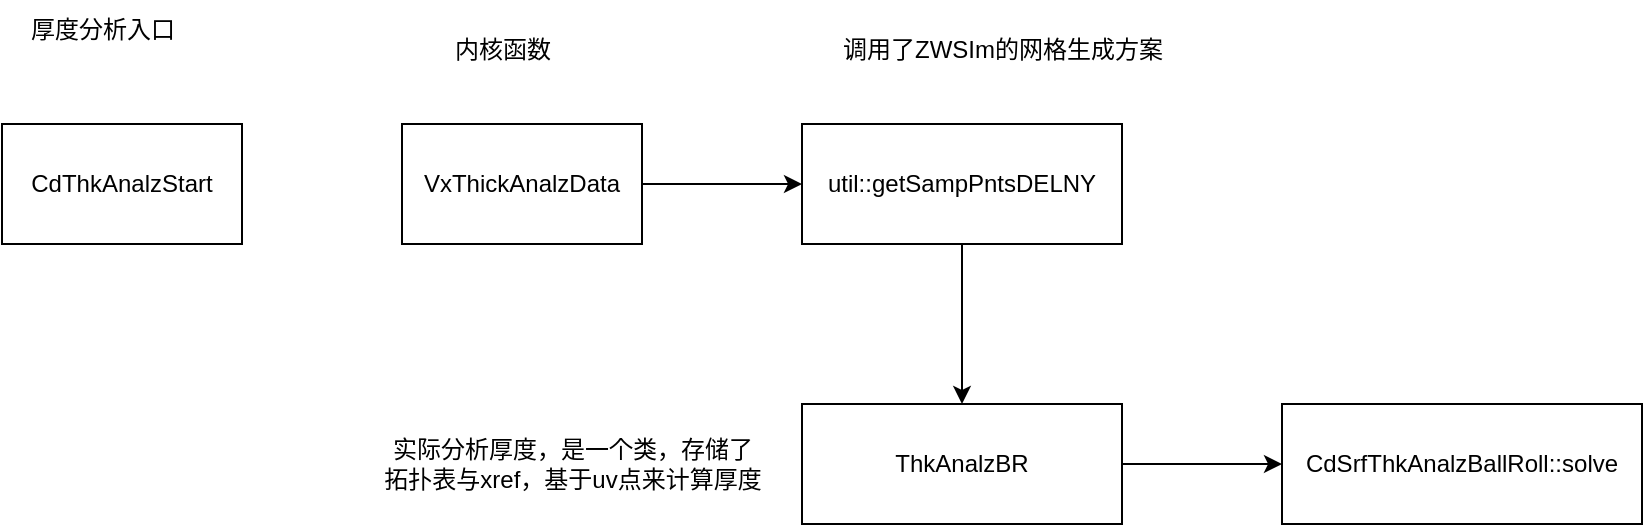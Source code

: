 <mxfile version="26.1.1">
  <diagram name="第 1 页" id="dV9d5kfHoJYqryXLZVpb">
    <mxGraphModel dx="954" dy="657" grid="1" gridSize="10" guides="1" tooltips="1" connect="1" arrows="1" fold="1" page="1" pageScale="1" pageWidth="827" pageHeight="1169" math="0" shadow="0">
      <root>
        <mxCell id="0" />
        <mxCell id="1" parent="0" />
        <mxCell id="aT8bgAMm1Phkdu1ahp4j-1" value="CdThkAnalzStart" style="rounded=0;whiteSpace=wrap;html=1;" vertex="1" parent="1">
          <mxGeometry x="320" y="290" width="120" height="60" as="geometry" />
        </mxCell>
        <mxCell id="aT8bgAMm1Phkdu1ahp4j-2" value="厚度分析入口" style="text;html=1;align=center;verticalAlign=middle;resizable=0;points=[];autosize=1;strokeColor=none;fillColor=none;" vertex="1" parent="1">
          <mxGeometry x="320" y="228" width="100" height="30" as="geometry" />
        </mxCell>
        <mxCell id="aT8bgAMm1Phkdu1ahp4j-3" value="内核函数" style="text;html=1;align=center;verticalAlign=middle;resizable=0;points=[];autosize=1;strokeColor=none;fillColor=none;" vertex="1" parent="1">
          <mxGeometry x="535" y="238" width="70" height="30" as="geometry" />
        </mxCell>
        <mxCell id="aT8bgAMm1Phkdu1ahp4j-6" value="" style="edgeStyle=orthogonalEdgeStyle;rounded=0;orthogonalLoop=1;jettySize=auto;html=1;" edge="1" parent="1" source="aT8bgAMm1Phkdu1ahp4j-4" target="aT8bgAMm1Phkdu1ahp4j-5">
          <mxGeometry relative="1" as="geometry" />
        </mxCell>
        <mxCell id="aT8bgAMm1Phkdu1ahp4j-4" value="VxThickAnalzData" style="rounded=0;whiteSpace=wrap;html=1;" vertex="1" parent="1">
          <mxGeometry x="520" y="290" width="120" height="60" as="geometry" />
        </mxCell>
        <mxCell id="aT8bgAMm1Phkdu1ahp4j-9" value="" style="edgeStyle=orthogonalEdgeStyle;rounded=0;orthogonalLoop=1;jettySize=auto;html=1;" edge="1" parent="1" source="aT8bgAMm1Phkdu1ahp4j-5" target="aT8bgAMm1Phkdu1ahp4j-8">
          <mxGeometry relative="1" as="geometry" />
        </mxCell>
        <mxCell id="aT8bgAMm1Phkdu1ahp4j-5" value="util::getSampPntsDELNY" style="whiteSpace=wrap;html=1;rounded=0;" vertex="1" parent="1">
          <mxGeometry x="720" y="290" width="160" height="60" as="geometry" />
        </mxCell>
        <mxCell id="aT8bgAMm1Phkdu1ahp4j-7" value="调用了ZWSIm的网格生成方案" style="text;html=1;align=center;verticalAlign=middle;resizable=0;points=[];autosize=1;strokeColor=none;fillColor=none;" vertex="1" parent="1">
          <mxGeometry x="730" y="238" width="180" height="30" as="geometry" />
        </mxCell>
        <mxCell id="aT8bgAMm1Phkdu1ahp4j-12" value="" style="edgeStyle=orthogonalEdgeStyle;rounded=0;orthogonalLoop=1;jettySize=auto;html=1;" edge="1" parent="1" source="aT8bgAMm1Phkdu1ahp4j-8" target="aT8bgAMm1Phkdu1ahp4j-11">
          <mxGeometry relative="1" as="geometry" />
        </mxCell>
        <mxCell id="aT8bgAMm1Phkdu1ahp4j-8" value="ThkAnalzBR" style="whiteSpace=wrap;html=1;rounded=0;" vertex="1" parent="1">
          <mxGeometry x="720" y="430" width="160" height="60" as="geometry" />
        </mxCell>
        <mxCell id="aT8bgAMm1Phkdu1ahp4j-10" value="实际分析厚度，是一个类，存储了&lt;div&gt;拓扑表与xref，基于uv点来计算厚度&lt;/div&gt;" style="text;html=1;align=center;verticalAlign=middle;resizable=0;points=[];autosize=1;strokeColor=none;fillColor=none;" vertex="1" parent="1">
          <mxGeometry x="500" y="440" width="210" height="40" as="geometry" />
        </mxCell>
        <mxCell id="aT8bgAMm1Phkdu1ahp4j-11" value="CdSrfThkAnalzBallRoll::solve" style="whiteSpace=wrap;html=1;rounded=0;" vertex="1" parent="1">
          <mxGeometry x="960" y="430" width="180" height="60" as="geometry" />
        </mxCell>
      </root>
    </mxGraphModel>
  </diagram>
</mxfile>
